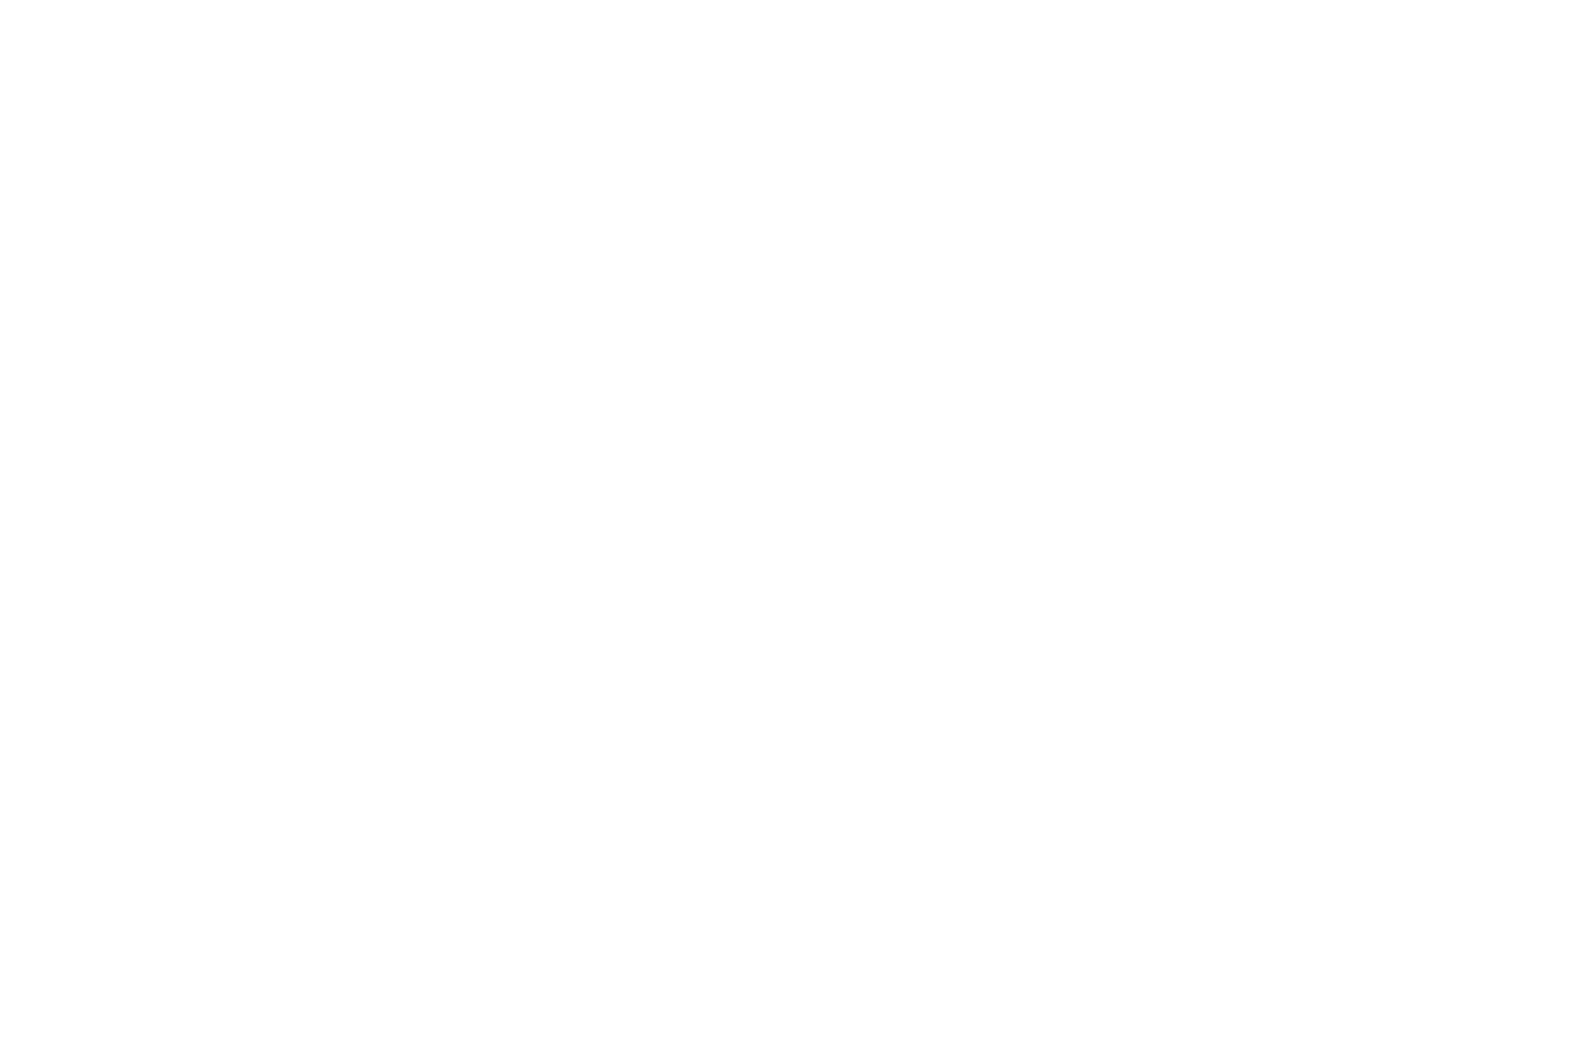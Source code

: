 digraph finite_state_machine {
  bgcolor = "transparent";
  rankdir = LR;
  ratio = 0.5625; // 16:9.

  // Invisible node from which to draw start transition to start state.
  node [style = invis]; -1;

  // Accept states.
  node [color = "white", fontcolor = "white", style = "", shape = doublecircle]; 2;
  node [color = "white", fontcolor = "white", style = "", shape = doublecircle]; 3;
  node [color = "white", fontcolor = "white", style = "", shape = doublecircle]; 6;
  node [color = "white", fontcolor = "white", style = "", shape = doublecircle]; 8;

  // Catch-all (default) for remaining states.
  node [color = "white", fontcolor = "white", style = "", shape = circle, xlabel = ""];

  -1 -> 0 [color = "white", fontcolor = "white"];
  0 -> 1 [color = "white", fontcolor = "white", label = "-"];
  0 -> 2 [color = "white", fontcolor = "white", label = "0"];
  0 -> 3 [color = "white", fontcolor = "white", label = "1-9"];
  1 -> 2 [color = "white", fontcolor = "white", label = "0"];
  1 -> 3 [color = "white", fontcolor = "white", label = "1-9"];
  2 -> 4 [color = "white", fontcolor = "white", label = "."];
  2 -> 5 [color = "white", fontcolor = "white", label = "E"];
  2 -> 5 [color = "white", fontcolor = "white", label = "e"];
  3 -> 4 [color = "white", fontcolor = "white", label = "."];
  3 -> 3 [color = "white", fontcolor = "white", label = "0-9"];
  3 -> 5 [color = "white", fontcolor = "white", label = "E"];
  3 -> 5 [color = "white", fontcolor = "white", label = "e"];
  4 -> 6 [color = "white", fontcolor = "white", label = "0-9"];
  5 -> 7 [color = "white", fontcolor = "white", label = "+"];
  5 -> 7 [color = "white", fontcolor = "white", label = "-"];
  5 -> 8 [color = "white", fontcolor = "white", label = "0-9"];
  6 -> 6 [color = "white", fontcolor = "white", label = "0-9"];
  6 -> 5 [color = "white", fontcolor = "white", label = "E"];
  6 -> 5 [color = "white", fontcolor = "white", label = "e"];
  7 -> 8 [color = "white", fontcolor = "white", label = "0-9"];
  8 -> 8 [color = "white", fontcolor = "white", label = "0-9"];
}